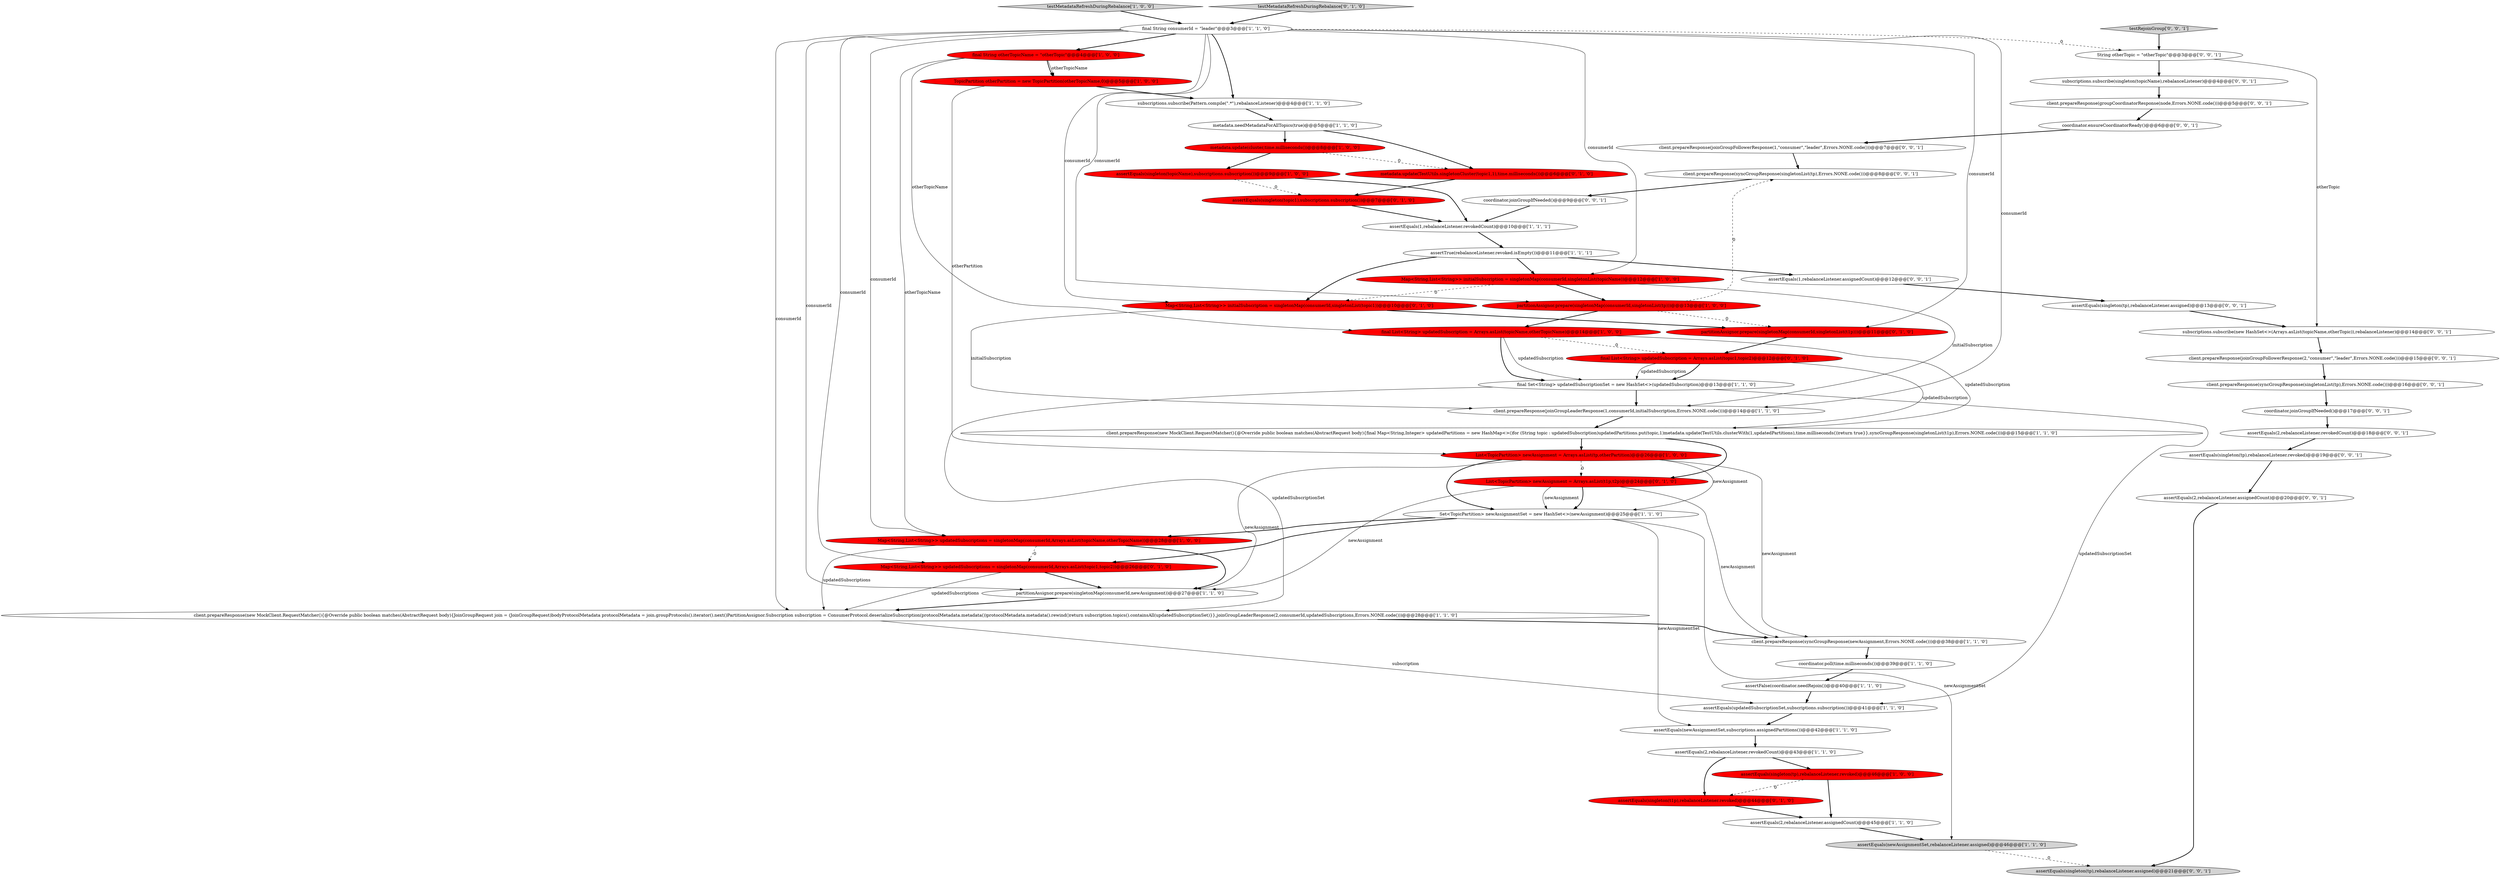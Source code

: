 digraph {
21 [style = filled, label = "partitionAssignor.prepare(singletonMap(consumerId,newAssignment))@@@27@@@['1', '1', '0']", fillcolor = white, shape = ellipse image = "AAA0AAABBB1BBB"];
48 [style = filled, label = "client.prepareResponse(joinGroupFollowerResponse(2,\"consumer\",\"leader\",Errors.NONE.code()))@@@15@@@['0', '0', '1']", fillcolor = white, shape = ellipse image = "AAA0AAABBB3BBB"];
2 [style = filled, label = "Map<String,List<String>> initialSubscription = singletonMap(consumerId,singletonList(topicName))@@@12@@@['1', '0', '0']", fillcolor = red, shape = ellipse image = "AAA1AAABBB1BBB"];
1 [style = filled, label = "assertEquals(1,rebalanceListener.revokedCount)@@@10@@@['1', '1', '1']", fillcolor = white, shape = ellipse image = "AAA0AAABBB1BBB"];
5 [style = filled, label = "final String otherTopicName = \"otherTopic\"@@@4@@@['1', '0', '0']", fillcolor = red, shape = ellipse image = "AAA1AAABBB1BBB"];
19 [style = filled, label = "client.prepareResponse(new MockClient.RequestMatcher(){@Override public boolean matches(AbstractRequest body){final Map<String,Integer> updatedPartitions = new HashMap<>()for (String topic : updatedSubscription)updatedPartitions.put(topic,1)metadata.update(TestUtils.clusterWith(1,updatedPartitions),time.milliseconds())return true}},syncGroupResponse(singletonList(t1p),Errors.NONE.code()))@@@15@@@['1', '1', '0']", fillcolor = white, shape = ellipse image = "AAA0AAABBB1BBB"];
20 [style = filled, label = "assertEquals(newAssignmentSet,subscriptions.assignedPartitions())@@@42@@@['1', '1', '0']", fillcolor = white, shape = ellipse image = "AAA0AAABBB1BBB"];
50 [style = filled, label = "testRejoinGroup['0', '0', '1']", fillcolor = lightgray, shape = diamond image = "AAA0AAABBB3BBB"];
47 [style = filled, label = "subscriptions.subscribe(new HashSet<>(Arrays.asList(topicName,otherTopic)),rebalanceListener)@@@14@@@['0', '0', '1']", fillcolor = white, shape = ellipse image = "AAA0AAABBB3BBB"];
39 [style = filled, label = "coordinator.ensureCoordinatorReady()@@@6@@@['0', '0', '1']", fillcolor = white, shape = ellipse image = "AAA0AAABBB3BBB"];
30 [style = filled, label = "final List<String> updatedSubscription = Arrays.asList(topic1,topic2)@@@12@@@['0', '1', '0']", fillcolor = red, shape = ellipse image = "AAA1AAABBB2BBB"];
28 [style = filled, label = "assertEquals(singleton(tp),rebalanceListener.revoked)@@@46@@@['1', '0', '0']", fillcolor = red, shape = ellipse image = "AAA1AAABBB1BBB"];
34 [style = filled, label = "assertEquals(singleton(topic1),subscriptions.subscription())@@@7@@@['0', '1', '0']", fillcolor = red, shape = ellipse image = "AAA1AAABBB2BBB"];
35 [style = filled, label = "List<TopicPartition> newAssignment = Arrays.asList(t1p,t2p)@@@24@@@['0', '1', '0']", fillcolor = red, shape = ellipse image = "AAA1AAABBB2BBB"];
16 [style = filled, label = "final List<String> updatedSubscription = Arrays.asList(topicName,otherTopicName)@@@14@@@['1', '0', '0']", fillcolor = red, shape = ellipse image = "AAA1AAABBB1BBB"];
52 [style = filled, label = "client.prepareResponse(groupCoordinatorResponse(node,Errors.NONE.code()))@@@5@@@['0', '0', '1']", fillcolor = white, shape = ellipse image = "AAA0AAABBB3BBB"];
53 [style = filled, label = "client.prepareResponse(syncGroupResponse(singletonList(tp),Errors.NONE.code()))@@@16@@@['0', '0', '1']", fillcolor = white, shape = ellipse image = "AAA0AAABBB3BBB"];
29 [style = filled, label = "Map<String,List<String>> updatedSubscriptions = singletonMap(consumerId,Arrays.asList(topicName,otherTopicName))@@@28@@@['1', '0', '0']", fillcolor = red, shape = ellipse image = "AAA1AAABBB1BBB"];
40 [style = filled, label = "coordinator.joinGroupIfNeeded()@@@9@@@['0', '0', '1']", fillcolor = white, shape = ellipse image = "AAA0AAABBB3BBB"];
45 [style = filled, label = "assertEquals(singleton(tp),rebalanceListener.revoked)@@@19@@@['0', '0', '1']", fillcolor = white, shape = ellipse image = "AAA0AAABBB3BBB"];
6 [style = filled, label = "testMetadataRefreshDuringRebalance['1', '0', '0']", fillcolor = lightgray, shape = diamond image = "AAA0AAABBB1BBB"];
49 [style = filled, label = "coordinator.joinGroupIfNeeded()@@@17@@@['0', '0', '1']", fillcolor = white, shape = ellipse image = "AAA0AAABBB3BBB"];
23 [style = filled, label = "Set<TopicPartition> newAssignmentSet = new HashSet<>(newAssignment)@@@25@@@['1', '1', '0']", fillcolor = white, shape = ellipse image = "AAA0AAABBB1BBB"];
15 [style = filled, label = "subscriptions.subscribe(Pattern.compile(\".*\"),rebalanceListener)@@@4@@@['1', '1', '0']", fillcolor = white, shape = ellipse image = "AAA0AAABBB1BBB"];
26 [style = filled, label = "metadata.update(cluster,time.milliseconds())@@@8@@@['1', '0', '0']", fillcolor = red, shape = ellipse image = "AAA1AAABBB1BBB"];
38 [style = filled, label = "testMetadataRefreshDuringRebalance['0', '1', '0']", fillcolor = lightgray, shape = diamond image = "AAA0AAABBB2BBB"];
11 [style = filled, label = "coordinator.poll(time.milliseconds())@@@39@@@['1', '1', '0']", fillcolor = white, shape = ellipse image = "AAA0AAABBB1BBB"];
12 [style = filled, label = "metadata.needMetadataForAllTopics(true)@@@5@@@['1', '1', '0']", fillcolor = white, shape = ellipse image = "AAA0AAABBB1BBB"];
36 [style = filled, label = "metadata.update(TestUtils.singletonCluster(topic1,1),time.milliseconds())@@@6@@@['0', '1', '0']", fillcolor = red, shape = ellipse image = "AAA1AAABBB2BBB"];
25 [style = filled, label = "assertFalse(coordinator.needRejoin())@@@40@@@['1', '1', '0']", fillcolor = white, shape = ellipse image = "AAA0AAABBB1BBB"];
17 [style = filled, label = "List<TopicPartition> newAssignment = Arrays.asList(tp,otherPartition)@@@26@@@['1', '0', '0']", fillcolor = red, shape = ellipse image = "AAA1AAABBB1BBB"];
31 [style = filled, label = "Map<String,List<String>> updatedSubscriptions = singletonMap(consumerId,Arrays.asList(topic1,topic2))@@@26@@@['0', '1', '0']", fillcolor = red, shape = ellipse image = "AAA1AAABBB2BBB"];
46 [style = filled, label = "client.prepareResponse(joinGroupFollowerResponse(1,\"consumer\",\"leader\",Errors.NONE.code()))@@@7@@@['0', '0', '1']", fillcolor = white, shape = ellipse image = "AAA0AAABBB3BBB"];
51 [style = filled, label = "assertEquals(2,rebalanceListener.revokedCount)@@@18@@@['0', '0', '1']", fillcolor = white, shape = ellipse image = "AAA0AAABBB3BBB"];
54 [style = filled, label = "client.prepareResponse(syncGroupResponse(singletonList(tp),Errors.NONE.code()))@@@8@@@['0', '0', '1']", fillcolor = white, shape = ellipse image = "AAA0AAABBB3BBB"];
27 [style = filled, label = "assertEquals(updatedSubscriptionSet,subscriptions.subscription())@@@41@@@['1', '1', '0']", fillcolor = white, shape = ellipse image = "AAA0AAABBB1BBB"];
24 [style = filled, label = "client.prepareResponse(syncGroupResponse(newAssignment,Errors.NONE.code()))@@@38@@@['1', '1', '0']", fillcolor = white, shape = ellipse image = "AAA0AAABBB1BBB"];
7 [style = filled, label = "assertEquals(2,rebalanceListener.assignedCount)@@@45@@@['1', '1', '0']", fillcolor = white, shape = ellipse image = "AAA0AAABBB1BBB"];
55 [style = filled, label = "String otherTopic = \"otherTopic\"@@@3@@@['0', '0', '1']", fillcolor = white, shape = ellipse image = "AAA0AAABBB3BBB"];
4 [style = filled, label = "TopicPartition otherPartition = new TopicPartition(otherTopicName,0)@@@5@@@['1', '0', '0']", fillcolor = red, shape = ellipse image = "AAA1AAABBB1BBB"];
18 [style = filled, label = "client.prepareResponse(new MockClient.RequestMatcher(){@Override public boolean matches(AbstractRequest body){JoinGroupRequest join = (JoinGroupRequest)bodyProtocolMetadata protocolMetadata = join.groupProtocols().iterator().next()PartitionAssignor.Subscription subscription = ConsumerProtocol.deserializeSubscription(protocolMetadata.metadata())protocolMetadata.metadata().rewind()return subscription.topics().containsAll(updatedSubscriptionSet)}},joinGroupLeaderResponse(2,consumerId,updatedSubscriptions,Errors.NONE.code()))@@@28@@@['1', '1', '0']", fillcolor = white, shape = ellipse image = "AAA0AAABBB1BBB"];
14 [style = filled, label = "final Set<String> updatedSubscriptionSet = new HashSet<>(updatedSubscription)@@@13@@@['1', '1', '0']", fillcolor = white, shape = ellipse image = "AAA0AAABBB1BBB"];
10 [style = filled, label = "assertEquals(singleton(topicName),subscriptions.subscription())@@@9@@@['1', '0', '0']", fillcolor = red, shape = ellipse image = "AAA1AAABBB1BBB"];
32 [style = filled, label = "Map<String,List<String>> initialSubscription = singletonMap(consumerId,singletonList(topic1))@@@10@@@['0', '1', '0']", fillcolor = red, shape = ellipse image = "AAA1AAABBB2BBB"];
44 [style = filled, label = "subscriptions.subscribe(singleton(topicName),rebalanceListener)@@@4@@@['0', '0', '1']", fillcolor = white, shape = ellipse image = "AAA0AAABBB3BBB"];
33 [style = filled, label = "partitionAssignor.prepare(singletonMap(consumerId,singletonList(t1p)))@@@11@@@['0', '1', '0']", fillcolor = red, shape = ellipse image = "AAA1AAABBB2BBB"];
56 [style = filled, label = "assertEquals(singleton(tp),rebalanceListener.assigned)@@@13@@@['0', '0', '1']", fillcolor = white, shape = ellipse image = "AAA0AAABBB3BBB"];
3 [style = filled, label = "final String consumerId = \"leader\"@@@3@@@['1', '1', '0']", fillcolor = white, shape = ellipse image = "AAA0AAABBB1BBB"];
42 [style = filled, label = "assertEquals(1,rebalanceListener.assignedCount)@@@12@@@['0', '0', '1']", fillcolor = white, shape = ellipse image = "AAA0AAABBB3BBB"];
37 [style = filled, label = "assertEquals(singleton(t1p),rebalanceListener.revoked)@@@44@@@['0', '1', '0']", fillcolor = red, shape = ellipse image = "AAA1AAABBB2BBB"];
22 [style = filled, label = "partitionAssignor.prepare(singletonMap(consumerId,singletonList(tp)))@@@13@@@['1', '0', '0']", fillcolor = red, shape = ellipse image = "AAA1AAABBB1BBB"];
41 [style = filled, label = "assertEquals(2,rebalanceListener.assignedCount)@@@20@@@['0', '0', '1']", fillcolor = white, shape = ellipse image = "AAA0AAABBB3BBB"];
13 [style = filled, label = "assertEquals(newAssignmentSet,rebalanceListener.assigned)@@@46@@@['1', '1', '0']", fillcolor = lightgray, shape = ellipse image = "AAA0AAABBB1BBB"];
0 [style = filled, label = "assertEquals(2,rebalanceListener.revokedCount)@@@43@@@['1', '1', '0']", fillcolor = white, shape = ellipse image = "AAA0AAABBB1BBB"];
8 [style = filled, label = "client.prepareResponse(joinGroupLeaderResponse(1,consumerId,initialSubscription,Errors.NONE.code()))@@@14@@@['1', '1', '0']", fillcolor = white, shape = ellipse image = "AAA0AAABBB1BBB"];
43 [style = filled, label = "assertEquals(singleton(tp),rebalanceListener.assigned)@@@21@@@['0', '0', '1']", fillcolor = lightgray, shape = ellipse image = "AAA0AAABBB3BBB"];
9 [style = filled, label = "assertTrue(rebalanceListener.revoked.isEmpty())@@@11@@@['1', '1', '1']", fillcolor = white, shape = ellipse image = "AAA0AAABBB1BBB"];
6->3 [style = bold, label=""];
3->33 [style = solid, label="consumerId"];
26->10 [style = bold, label=""];
55->47 [style = solid, label="otherTopic"];
10->34 [style = dashed, label="0"];
17->21 [style = solid, label="newAssignment"];
2->32 [style = dashed, label="0"];
20->0 [style = bold, label=""];
4->15 [style = bold, label=""];
17->35 [style = dashed, label="0"];
49->51 [style = bold, label=""];
31->21 [style = bold, label=""];
21->18 [style = bold, label=""];
56->47 [style = bold, label=""];
14->18 [style = solid, label="updatedSubscriptionSet"];
23->29 [style = bold, label=""];
30->19 [style = solid, label="updatedSubscription"];
35->23 [style = bold, label=""];
3->5 [style = bold, label=""];
3->21 [style = solid, label="consumerId"];
3->32 [style = solid, label="consumerId"];
46->54 [style = bold, label=""];
24->11 [style = bold, label=""];
50->55 [style = bold, label=""];
30->14 [style = bold, label=""];
16->14 [style = bold, label=""];
11->25 [style = bold, label=""];
30->14 [style = solid, label="updatedSubscription"];
45->41 [style = bold, label=""];
47->48 [style = bold, label=""];
9->2 [style = bold, label=""];
9->32 [style = bold, label=""];
31->18 [style = solid, label="updatedSubscriptions"];
35->24 [style = solid, label="newAssignment"];
3->22 [style = solid, label="consumerId"];
4->17 [style = solid, label="otherPartition"];
3->55 [style = dashed, label="0"];
14->27 [style = solid, label="updatedSubscriptionSet"];
25->27 [style = bold, label=""];
35->23 [style = solid, label="newAssignment"];
42->56 [style = bold, label=""];
35->21 [style = solid, label="newAssignment"];
33->30 [style = bold, label=""];
23->13 [style = solid, label="newAssignmentSet"];
15->12 [style = bold, label=""];
14->8 [style = bold, label=""];
10->1 [style = bold, label=""];
41->43 [style = bold, label=""];
27->20 [style = bold, label=""];
22->54 [style = dashed, label="0"];
3->8 [style = solid, label="consumerId"];
2->8 [style = solid, label="initialSubscription"];
23->31 [style = bold, label=""];
54->40 [style = bold, label=""];
18->24 [style = bold, label=""];
13->43 [style = dashed, label="0"];
39->46 [style = bold, label=""];
9->42 [style = bold, label=""];
3->18 [style = solid, label="consumerId"];
22->16 [style = bold, label=""];
22->33 [style = dashed, label="0"];
3->2 [style = solid, label="consumerId"];
12->36 [style = bold, label=""];
16->14 [style = solid, label="updatedSubscription"];
19->17 [style = bold, label=""];
17->23 [style = bold, label=""];
29->21 [style = bold, label=""];
32->33 [style = bold, label=""];
1->9 [style = bold, label=""];
37->7 [style = bold, label=""];
38->3 [style = bold, label=""];
5->16 [style = solid, label="otherTopicName"];
18->27 [style = solid, label="subscription"];
16->30 [style = dashed, label="0"];
51->45 [style = bold, label=""];
16->19 [style = solid, label="updatedSubscription"];
19->35 [style = bold, label=""];
5->4 [style = bold, label=""];
5->29 [style = solid, label="otherTopicName"];
36->34 [style = bold, label=""];
32->8 [style = solid, label="initialSubscription"];
7->13 [style = bold, label=""];
52->39 [style = bold, label=""];
0->37 [style = bold, label=""];
28->37 [style = dashed, label="0"];
8->19 [style = bold, label=""];
34->1 [style = bold, label=""];
28->7 [style = bold, label=""];
3->15 [style = bold, label=""];
48->53 [style = bold, label=""];
12->26 [style = bold, label=""];
17->23 [style = solid, label="newAssignment"];
29->31 [style = dashed, label="0"];
23->20 [style = solid, label="newAssignmentSet"];
53->49 [style = bold, label=""];
40->1 [style = bold, label=""];
55->44 [style = bold, label=""];
29->18 [style = solid, label="updatedSubscriptions"];
17->24 [style = solid, label="newAssignment"];
44->52 [style = bold, label=""];
3->29 [style = solid, label="consumerId"];
5->4 [style = solid, label="otherTopicName"];
26->36 [style = dashed, label="0"];
2->22 [style = bold, label=""];
0->28 [style = bold, label=""];
3->31 [style = solid, label="consumerId"];
}
